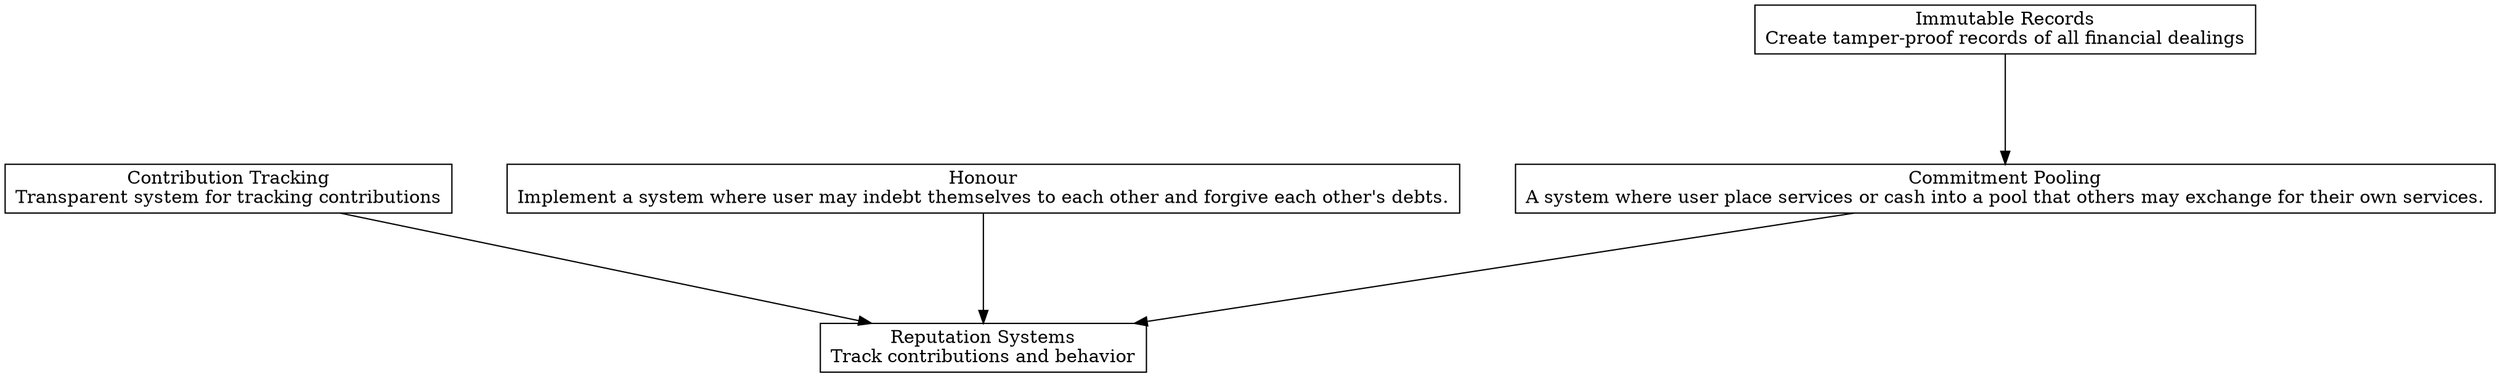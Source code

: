 digraph "" {
	graph [nodesep=0.6,
		rankdir=TB,
		ranksep=1.2
	];
	node [label="\N",
		shape=box
	];
	"Reputation Systems"	[label="Reputation Systems\nTrack contributions and behavior"];
	"Contribution Tracking"	[label="Contribution Tracking\nTransparent system for tracking contributions"];
	"Contribution Tracking" -> "Reputation Systems";
	Honour	[label="Honour\nImplement a system where user may indebt themselves to each other and forgive each other's debts.\n"];
	Honour -> "Reputation Systems";
	"Commitment Pooling"	[label="Commitment Pooling\nA system where user place services or cash into a pool that others may exchange for their own services.\n"];
	"Commitment Pooling" -> "Reputation Systems";
	"Immutable Records"	[label="Immutable Records\nCreate tamper-proof records of all financial dealings"];
	"Immutable Records" -> "Commitment Pooling";
}
